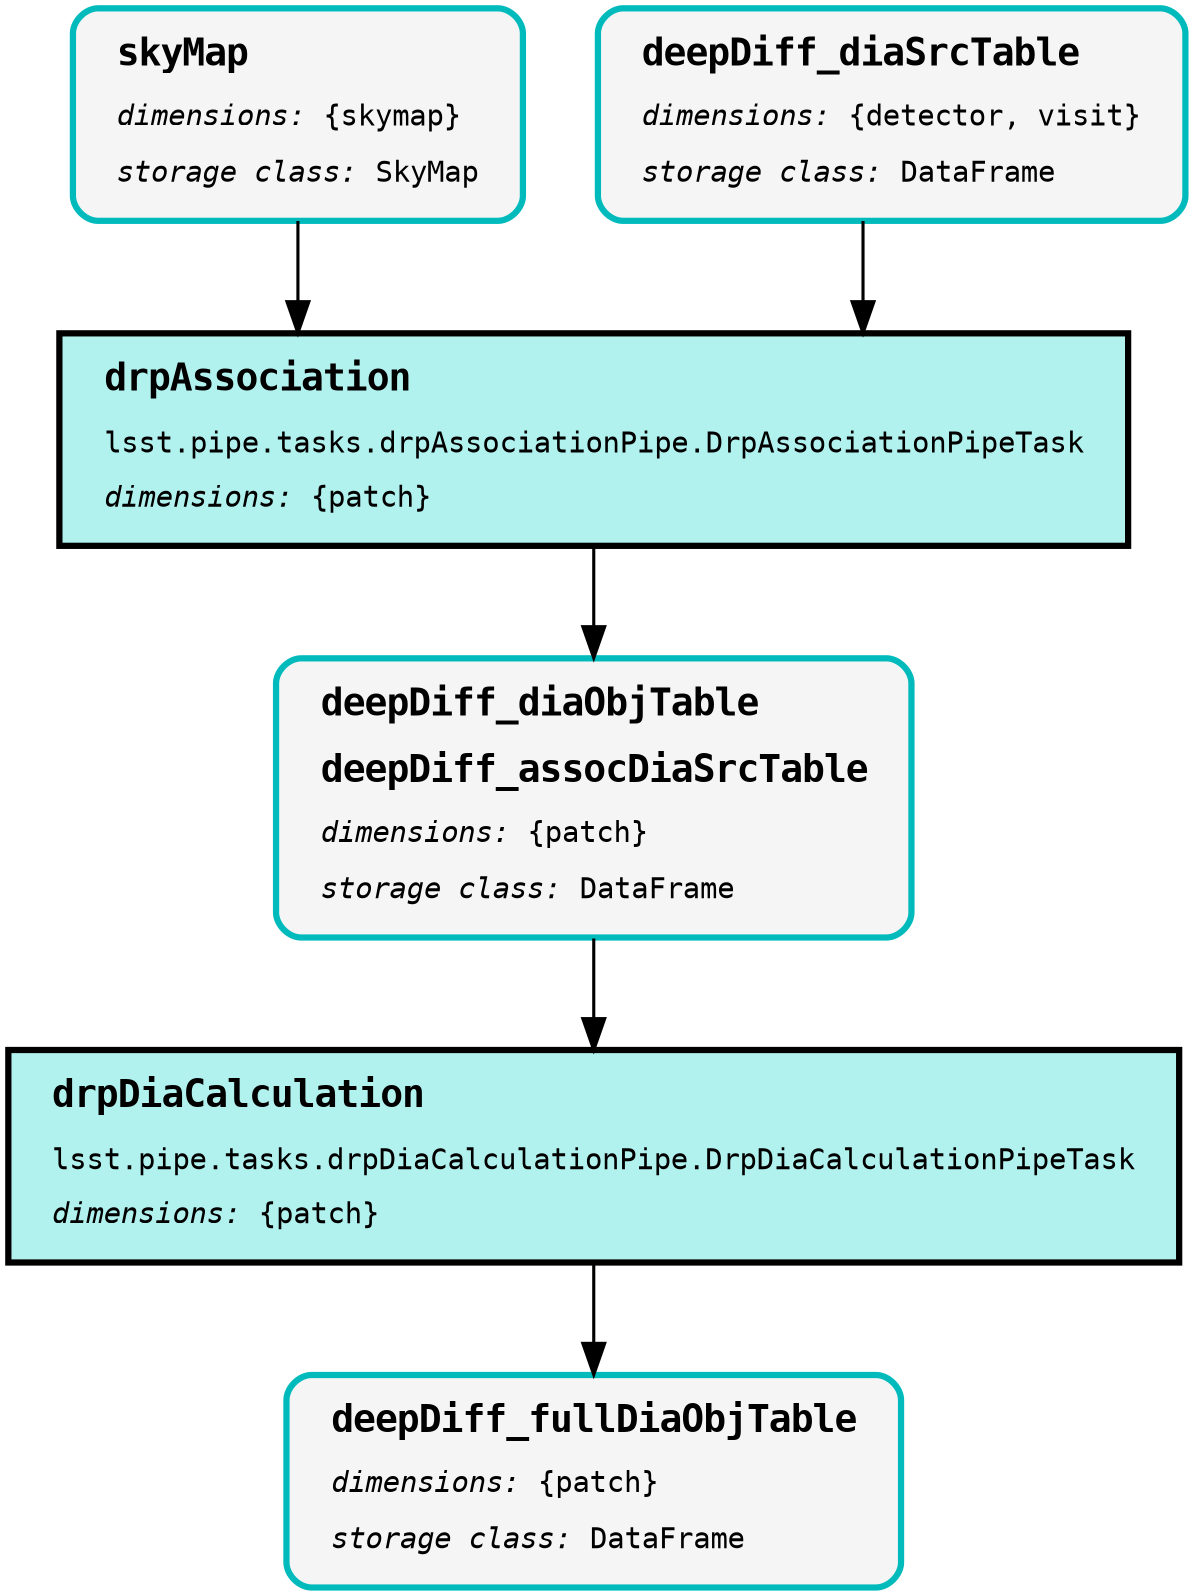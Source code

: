 digraph Pipeline {
graph [splines="ortho", nodesep="0.5", ranksep="0.75"];
node [shape="box", fontname="Monospace", fontsize="14", margin="0.2,0.1", penwidth="3"];
edge [color="black", arrowsize="1.5", penwidth="1.5", pad="10mm"];
"drpAssociation:2" [style="filled", color="black", fillcolor="#B1F2EF", label=<<TABLE BORDER="0" CELLPADDING="5"><TR><TD ALIGN="LEFT"><B><FONT POINT-SIZE="18">drpAssociation</FONT></B></TD></TR><TR><TD ALIGN="LEFT">lsst.pipe.tasks.drpAssociationPipe.DrpAssociationPipeTask</TD></TR><TR><TD ALIGN="LEFT"><I>dimensions:</I>&nbsp;{patch}</TD></TR></TABLE>>];
"skyMap:0" [style="rounded,filled,bold", color="#00BABC", fillcolor="#F5F5F5", label=<<TABLE BORDER="0" CELLPADDING="5"><TR><TD ALIGN="LEFT"><B><FONT POINT-SIZE="18">skyMap</FONT></B></TD></TR><TR><TD ALIGN="LEFT"><I>dimensions:</I>&nbsp;{skymap}</TD></TR><TR><TD ALIGN="LEFT"><I>storage class:</I>&nbsp;SkyMap</TD></TR></TABLE>>];
"deepDiff_diaSrcTable:0" [style="rounded,filled,bold", color="#00BABC", fillcolor="#F5F5F5", label=<<TABLE BORDER="0" CELLPADDING="5"><TR><TD ALIGN="LEFT"><B><FONT POINT-SIZE="18">deepDiff_diaSrcTable</FONT></B></TD></TR><TR><TD ALIGN="LEFT"><I>dimensions:</I>&nbsp;{detector, visit}</TD></TR><TR><TD ALIGN="LEFT"><I>storage class:</I>&nbsp;DataFrame</TD></TR></TABLE>>];
"drpDiaCalculation:2" [style="filled", color="black", fillcolor="#B1F2EF", label=<<TABLE BORDER="0" CELLPADDING="5"><TR><TD ALIGN="LEFT"><B><FONT POINT-SIZE="18">drpDiaCalculation</FONT></B></TD></TR><TR><TD ALIGN="LEFT">lsst.pipe.tasks.drpDiaCalculationPipe.DrpDiaCalculationPipeTask</TD></TR><TR><TD ALIGN="LEFT"><I>dimensions:</I>&nbsp;{patch}</TD></TR></TABLE>>];
"deepDiff_fullDiaObjTable:0" [style="rounded,filled,bold", color="#00BABC", fillcolor="#F5F5F5", label=<<TABLE BORDER="0" CELLPADDING="5"><TR><TD ALIGN="LEFT"><B><FONT POINT-SIZE="18">deepDiff_fullDiaObjTable</FONT></B></TD></TR><TR><TD ALIGN="LEFT"><I>dimensions:</I>&nbsp;{patch}</TD></TR><TR><TD ALIGN="LEFT"><I>storage class:</I>&nbsp;DataFrame</TD></TR></TABLE>>];
"aa54c164:0" [style="rounded,filled,bold", color="#00BABC", fillcolor="#F5F5F5", label=<<TABLE BORDER="0" CELLPADDING="5"><TR><TD ALIGN="LEFT"><B><FONT POINT-SIZE="18">deepDiff_diaObjTable</FONT></B></TD></TR><TR><TD ALIGN="LEFT"><B><FONT POINT-SIZE="18">deepDiff_assocDiaSrcTable</FONT></B></TD></TR><TR><TD ALIGN="LEFT"><I>dimensions:</I>&nbsp;{patch}</TD></TR><TR><TD ALIGN="LEFT"><I>storage class:</I>&nbsp;DataFrame</TD></TR></TABLE>>];
"drpAssociation:2" -> "aa54c164:0";
"skyMap:0" -> "drpAssociation:2";
"deepDiff_diaSrcTable:0" -> "drpAssociation:2";
"drpDiaCalculation:2" -> "deepDiff_fullDiaObjTable:0";
"aa54c164:0" -> "drpDiaCalculation:2";
}
